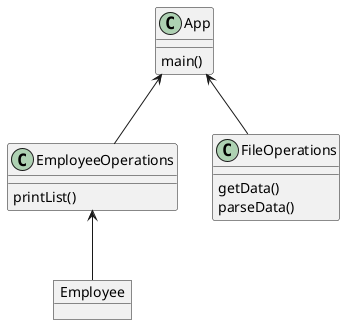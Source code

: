 @startuml

object Employee{

}
class App{
    main()
}
class EmployeeOperations{
    printList()
}
class FileOperations{
    getData()
    parseData()
}

App <-- EmployeeOperations
App <-- FileOperations
EmployeeOperations <-- Employee
@enduml